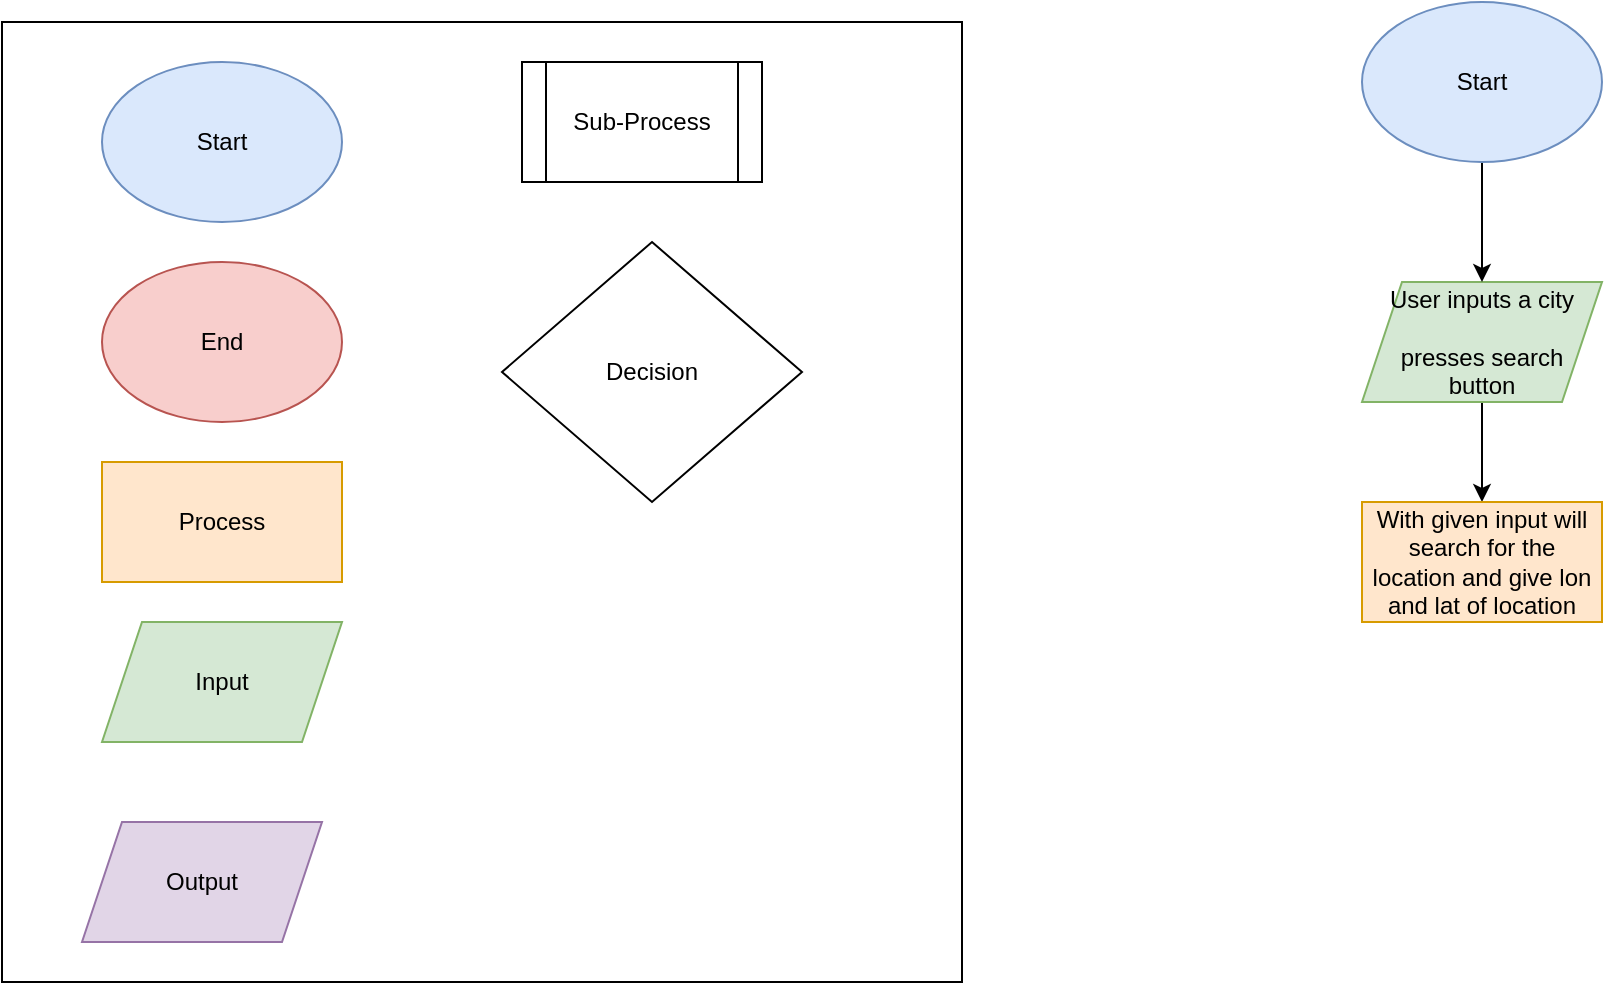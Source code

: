 <mxfile version="23.1.2" type="device">
  <diagram name="Page-1" id="nZighkGaomc6m6di-DAs">
    <mxGraphModel dx="1434" dy="772" grid="1" gridSize="10" guides="1" tooltips="1" connect="1" arrows="1" fold="1" page="1" pageScale="1" pageWidth="850" pageHeight="1100" math="0" shadow="0">
      <root>
        <mxCell id="0" />
        <mxCell id="1" parent="0" />
        <mxCell id="CMpCeE06KLh60s-Qakbh-1" value="" style="whiteSpace=wrap;html=1;aspect=fixed;" vertex="1" parent="1">
          <mxGeometry x="10" y="120" width="480" height="480" as="geometry" />
        </mxCell>
        <mxCell id="CMpCeE06KLh60s-Qakbh-2" value="Start" style="ellipse;whiteSpace=wrap;html=1;fillColor=#dae8fc;strokeColor=#6c8ebf;" vertex="1" parent="1">
          <mxGeometry x="60" y="140" width="120" height="80" as="geometry" />
        </mxCell>
        <mxCell id="CMpCeE06KLh60s-Qakbh-3" value="End" style="ellipse;whiteSpace=wrap;html=1;fillColor=#f8cecc;strokeColor=#b85450;" vertex="1" parent="1">
          <mxGeometry x="60" y="240" width="120" height="80" as="geometry" />
        </mxCell>
        <mxCell id="CMpCeE06KLh60s-Qakbh-4" value="Process" style="rounded=0;whiteSpace=wrap;html=1;fillColor=#ffe6cc;strokeColor=#d79b00;" vertex="1" parent="1">
          <mxGeometry x="60" y="340" width="120" height="60" as="geometry" />
        </mxCell>
        <mxCell id="CMpCeE06KLh60s-Qakbh-14" value="" style="edgeStyle=orthogonalEdgeStyle;rounded=0;orthogonalLoop=1;jettySize=auto;html=1;" edge="1" parent="1" source="CMpCeE06KLh60s-Qakbh-5" target="CMpCeE06KLh60s-Qakbh-13">
          <mxGeometry relative="1" as="geometry" />
        </mxCell>
        <mxCell id="CMpCeE06KLh60s-Qakbh-5" value="User inputs a city&lt;br&gt;&lt;br&gt;presses search button" style="shape=parallelogram;perimeter=parallelogramPerimeter;whiteSpace=wrap;html=1;fixedSize=1;fillColor=#d5e8d4;strokeColor=#82b366;" vertex="1" parent="1">
          <mxGeometry x="690" y="250" width="120" height="60" as="geometry" />
        </mxCell>
        <mxCell id="CMpCeE06KLh60s-Qakbh-6" value="Output" style="shape=parallelogram;perimeter=parallelogramPerimeter;whiteSpace=wrap;html=1;fixedSize=1;fillColor=#e1d5e7;strokeColor=#9673a6;" vertex="1" parent="1">
          <mxGeometry x="50" y="520" width="120" height="60" as="geometry" />
        </mxCell>
        <mxCell id="CMpCeE06KLh60s-Qakbh-7" value="Sub-Process" style="shape=process;whiteSpace=wrap;html=1;backgroundOutline=1;" vertex="1" parent="1">
          <mxGeometry x="270" y="140" width="120" height="60" as="geometry" />
        </mxCell>
        <mxCell id="CMpCeE06KLh60s-Qakbh-8" value="Decision" style="rhombus;whiteSpace=wrap;html=1;" vertex="1" parent="1">
          <mxGeometry x="260" y="230" width="150" height="130" as="geometry" />
        </mxCell>
        <mxCell id="CMpCeE06KLh60s-Qakbh-10" value="" style="edgeStyle=orthogonalEdgeStyle;rounded=0;orthogonalLoop=1;jettySize=auto;html=1;" edge="1" parent="1" source="CMpCeE06KLh60s-Qakbh-9" target="CMpCeE06KLh60s-Qakbh-5">
          <mxGeometry relative="1" as="geometry" />
        </mxCell>
        <mxCell id="CMpCeE06KLh60s-Qakbh-9" value="Start" style="ellipse;whiteSpace=wrap;html=1;fillColor=#dae8fc;strokeColor=#6c8ebf;" vertex="1" parent="1">
          <mxGeometry x="690" y="110" width="120" height="80" as="geometry" />
        </mxCell>
        <mxCell id="CMpCeE06KLh60s-Qakbh-11" value="Input" style="shape=parallelogram;perimeter=parallelogramPerimeter;whiteSpace=wrap;html=1;fixedSize=1;fillColor=#d5e8d4;strokeColor=#82b366;" vertex="1" parent="1">
          <mxGeometry x="60" y="420" width="120" height="60" as="geometry" />
        </mxCell>
        <mxCell id="CMpCeE06KLh60s-Qakbh-13" value="With given input will search for the location and give lon and lat of location&lt;br&gt;" style="rounded=0;whiteSpace=wrap;html=1;fillColor=#ffe6cc;strokeColor=#d79b00;" vertex="1" parent="1">
          <mxGeometry x="690" y="360" width="120" height="60" as="geometry" />
        </mxCell>
      </root>
    </mxGraphModel>
  </diagram>
</mxfile>
